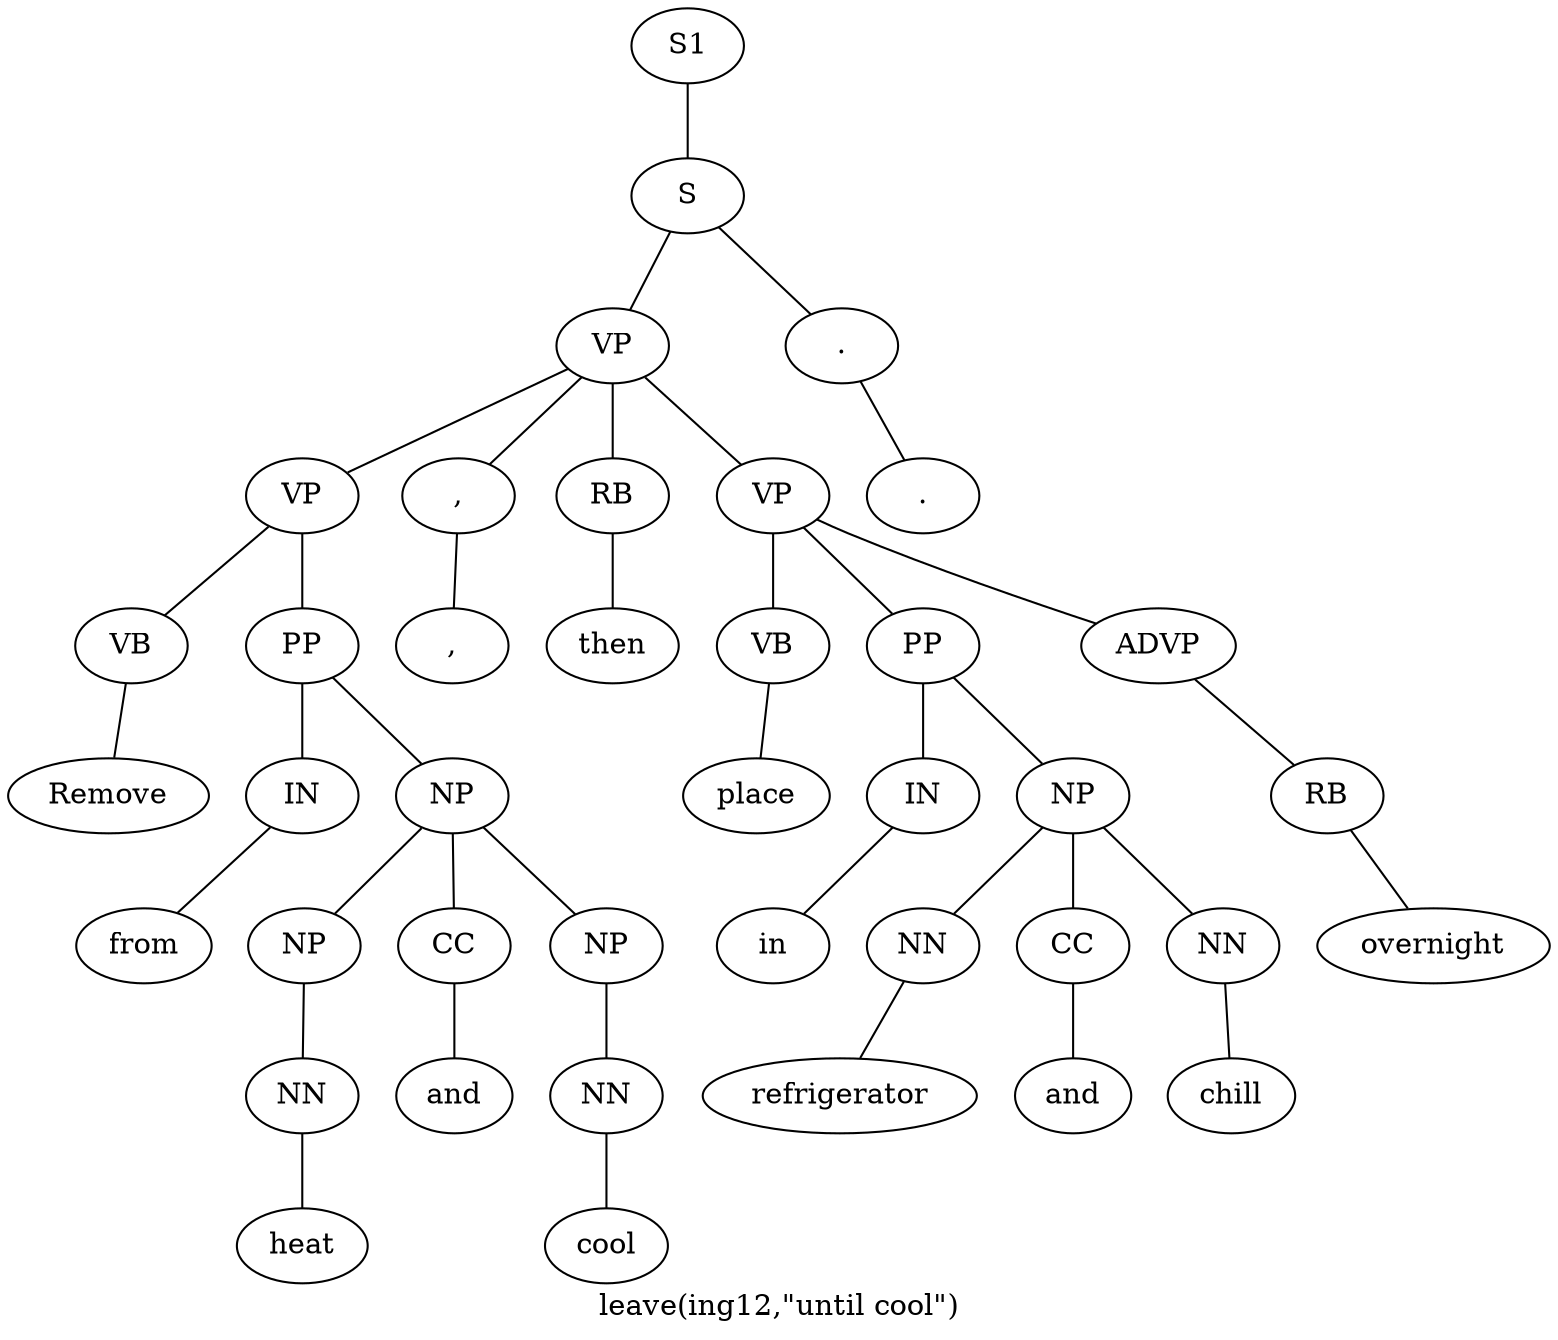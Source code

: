 graph SyntaxGraph {
	label = "leave(ing12,\"until cool\")";
	Node0 [label="S1"];
	Node1 [label="S"];
	Node2 [label="VP"];
	Node3 [label="VP"];
	Node4 [label="VB"];
	Node5 [label="Remove"];
	Node6 [label="PP"];
	Node7 [label="IN"];
	Node8 [label="from"];
	Node9 [label="NP"];
	Node10 [label="NP"];
	Node11 [label="NN"];
	Node12 [label="heat"];
	Node13 [label="CC"];
	Node14 [label="and"];
	Node15 [label="NP"];
	Node16 [label="NN"];
	Node17 [label="cool"];
	Node18 [label=","];
	Node19 [label=","];
	Node20 [label="RB"];
	Node21 [label="then"];
	Node22 [label="VP"];
	Node23 [label="VB"];
	Node24 [label="place"];
	Node25 [label="PP"];
	Node26 [label="IN"];
	Node27 [label="in"];
	Node28 [label="NP"];
	Node29 [label="NN"];
	Node30 [label="refrigerator"];
	Node31 [label="CC"];
	Node32 [label="and"];
	Node33 [label="NN"];
	Node34 [label="chill"];
	Node35 [label="ADVP"];
	Node36 [label="RB"];
	Node37 [label="overnight"];
	Node38 [label="."];
	Node39 [label="."];

	Node0 -- Node1;
	Node1 -- Node2;
	Node1 -- Node38;
	Node2 -- Node3;
	Node2 -- Node18;
	Node2 -- Node20;
	Node2 -- Node22;
	Node3 -- Node4;
	Node3 -- Node6;
	Node4 -- Node5;
	Node6 -- Node7;
	Node6 -- Node9;
	Node7 -- Node8;
	Node9 -- Node10;
	Node9 -- Node13;
	Node9 -- Node15;
	Node10 -- Node11;
	Node11 -- Node12;
	Node13 -- Node14;
	Node15 -- Node16;
	Node16 -- Node17;
	Node18 -- Node19;
	Node20 -- Node21;
	Node22 -- Node23;
	Node22 -- Node25;
	Node22 -- Node35;
	Node23 -- Node24;
	Node25 -- Node26;
	Node25 -- Node28;
	Node26 -- Node27;
	Node28 -- Node29;
	Node28 -- Node31;
	Node28 -- Node33;
	Node29 -- Node30;
	Node31 -- Node32;
	Node33 -- Node34;
	Node35 -- Node36;
	Node36 -- Node37;
	Node38 -- Node39;
}